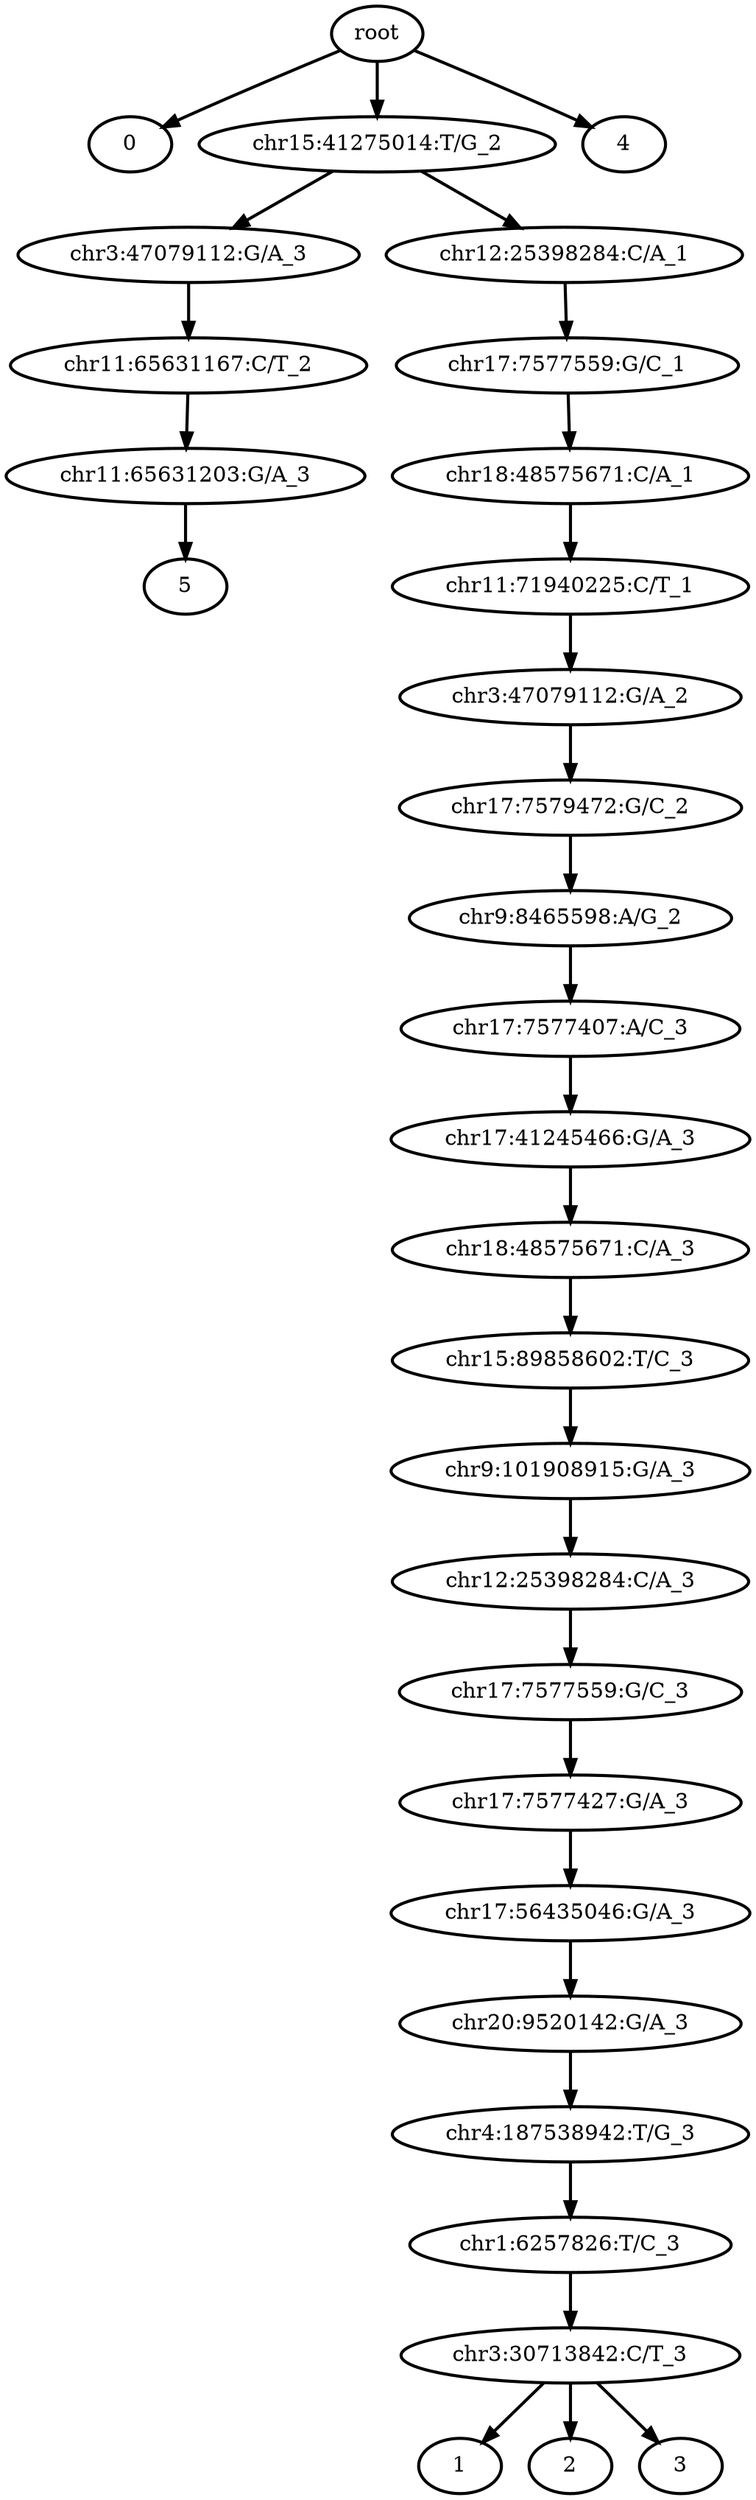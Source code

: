 digraph N {
	overlap="false"
	rankdir="TB"
	0 [label="root", style="bold"];
	1 [label="0", style="bold"];
	2 [label="chr15:41275014:T/G_2", style="bold"];
	3 [label="1", style="bold"];
	4 [label="2", style="bold"];
	5 [label="3", style="bold"];
	6 [label="4", style="bold"];
	7 [label="chr3:47079112:G/A_3", style="bold"];
	8 [label="chr11:65631167:C/T_2", style="bold"];
	9 [label="chr11:65631203:G/A_3", style="bold"];
	10 [label="5", style="bold"];
	11 [label="chr3:47079112:G/A_2", style="bold"];
	12 [label="chr17:7579472:G/C_2", style="bold"];
	13 [label="chr9:8465598:A/G_2", style="bold"];
	14 [label="chr17:7577407:A/C_3", style="bold"];
	15 [label="chr17:41245466:G/A_3", style="bold"];
	16 [label="chr18:48575671:C/A_3", style="bold"];
	17 [label="chr15:89858602:T/C_3", style="bold"];
	18 [label="chr9:101908915:G/A_3", style="bold"];
	19 [label="chr12:25398284:C/A_3", style="bold"];
	20 [label="chr17:7577559:G/C_3", style="bold"];
	21 [label="chr17:7577427:G/A_3", style="bold"];
	22 [label="chr17:56435046:G/A_3", style="bold"];
	23 [label="chr20:9520142:G/A_3", style="bold"];
	24 [label="chr4:187538942:T/G_3", style="bold"];
	25 [label="chr1:6257826:T/C_3", style="bold"];
	26 [label="chr3:30713842:C/T_3", style="bold"];
	27 [label="chr12:25398284:C/A_1", style="bold"];
	28 [label="chr17:7577559:G/C_1", style="bold"];
	29 [label="chr18:48575671:C/A_1", style="bold"];
	30 [label="chr11:71940225:C/T_1", style="bold"];
	0 -> 1 [style="bold"];
	0 -> 2 [style="bold"];
	0 -> 6 [style="bold"];
	2 -> 7 [style="bold"];
	2 -> 27 [style="bold"];
	7 -> 8 [style="bold"];
	8 -> 9 [style="bold"];
	9 -> 10 [style="bold"];
	11 -> 12 [style="bold"];
	12 -> 13 [style="bold"];
	13 -> 14 [style="bold"];
	14 -> 15 [style="bold"];
	15 -> 16 [style="bold"];
	16 -> 17 [style="bold"];
	17 -> 18 [style="bold"];
	18 -> 19 [style="bold"];
	19 -> 20 [style="bold"];
	20 -> 21 [style="bold"];
	21 -> 22 [style="bold"];
	22 -> 23 [style="bold"];
	23 -> 24 [style="bold"];
	24 -> 25 [style="bold"];
	25 -> 26 [style="bold"];
	26 -> 3 [style="bold"];
	26 -> 4 [style="bold"];
	26 -> 5 [style="bold"];
	27 -> 28 [style="bold"];
	28 -> 29 [style="bold"];
	29 -> 30 [style="bold"];
	30 -> 11 [style="bold"];
}